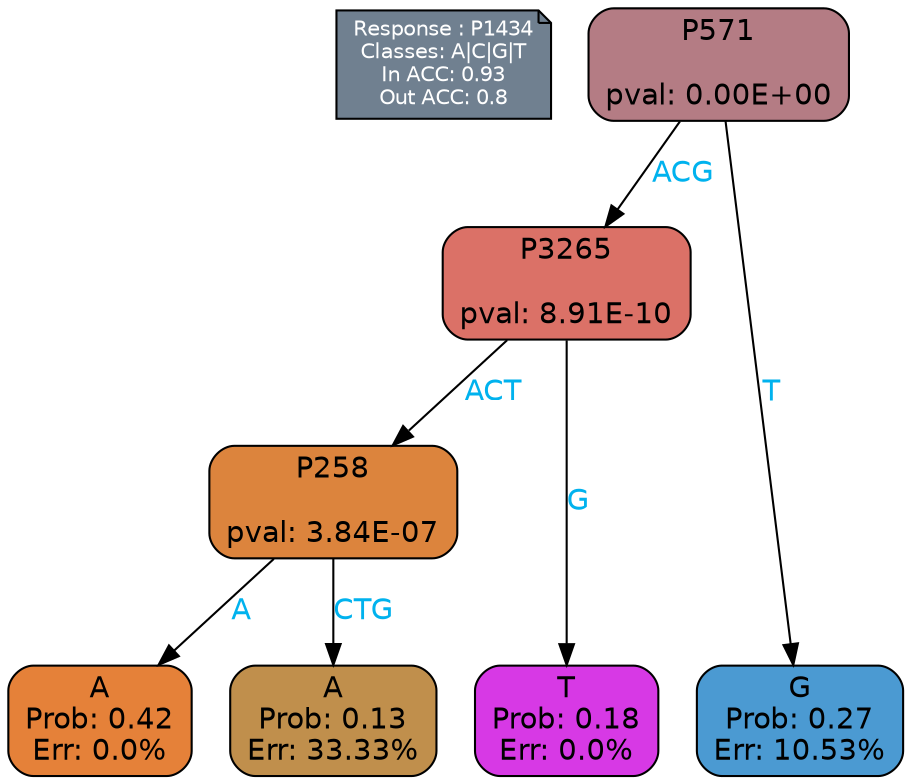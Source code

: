 digraph Tree {
node [shape=box, style="filled, rounded", color="black", fontname=helvetica] ;
graph [ranksep=equally, splines=polylines, bgcolor=transparent, dpi=600] ;
edge [fontname=helvetica] ;
LEGEND [label="Response : P1434
Classes: A|C|G|T
In ACC: 0.93
Out ACC: 0.8
",shape=note,align=left,style=filled,fillcolor="slategray",fontcolor="white",fontsize=10];1 [label="P571

pval: 0.00E+00", fillcolor="#b47c84"] ;
2 [label="P3265

pval: 8.91E-10", fillcolor="#db7167"] ;
3 [label="P258

pval: 3.84E-07", fillcolor="#dc843d"] ;
4 [label="A
Prob: 0.42
Err: 0.0%", fillcolor="#e58139"] ;
5 [label="A
Prob: 0.13
Err: 33.33%", fillcolor="#c08f4c"] ;
6 [label="T
Prob: 0.18
Err: 0.0%", fillcolor="#d739e5"] ;
7 [label="G
Prob: 0.27
Err: 10.53%", fillcolor="#4b9ad2"] ;
1 -> 2 [label="ACG",fontcolor=deepskyblue2] ;
1 -> 7 [label="T",fontcolor=deepskyblue2] ;
2 -> 3 [label="ACT",fontcolor=deepskyblue2] ;
2 -> 6 [label="G",fontcolor=deepskyblue2] ;
3 -> 4 [label="A",fontcolor=deepskyblue2] ;
3 -> 5 [label="CTG",fontcolor=deepskyblue2] ;
{rank = same; 4;5;6;7;}{rank = same; LEGEND;1;}}